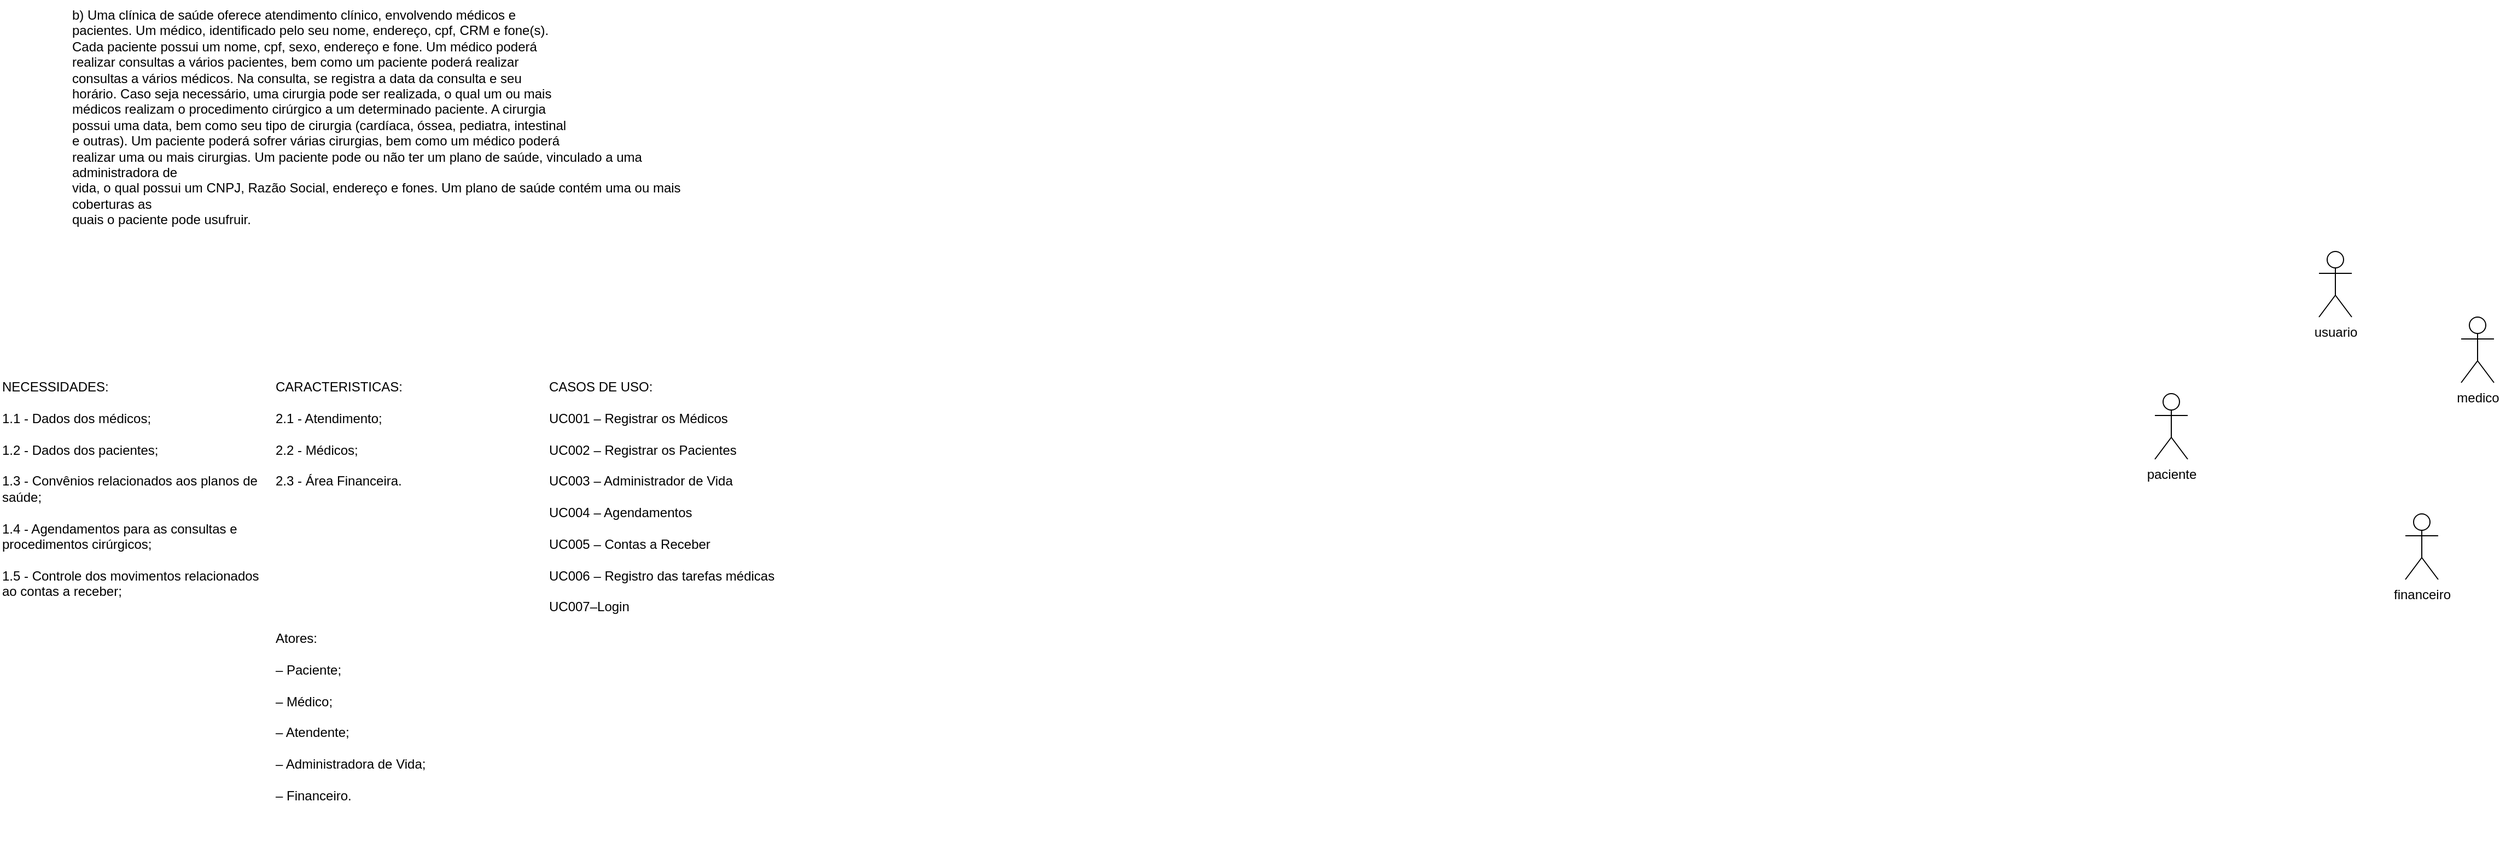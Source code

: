 <mxfile version="24.3.1" type="github">
  <diagram name="Página-1" id="kle034nBcpIm8sLm_HMZ">
    <mxGraphModel dx="1466" dy="592" grid="1" gridSize="10" guides="1" tooltips="1" connect="1" arrows="1" fold="1" page="1" pageScale="1" pageWidth="827" pageHeight="1169" math="0" shadow="0">
      <root>
        <mxCell id="0" />
        <mxCell id="1" parent="0" />
        <mxCell id="uSbZmD1hKaF5ep1M6cqf-1" value="usuario" style="shape=umlActor;verticalLabelPosition=bottom;verticalAlign=top;html=1;outlineConnect=0;" parent="1" vertex="1">
          <mxGeometry x="2190" y="310" width="30" height="60" as="geometry" />
        </mxCell>
        <mxCell id="uSbZmD1hKaF5ep1M6cqf-2" value="medico&lt;div&gt;&lt;br&gt;&lt;/div&gt;" style="shape=umlActor;verticalLabelPosition=bottom;verticalAlign=top;html=1;outlineConnect=0;" parent="1" vertex="1">
          <mxGeometry x="2320" y="370" width="30" height="60" as="geometry" />
        </mxCell>
        <mxCell id="uSbZmD1hKaF5ep1M6cqf-3" value="paciente&lt;div&gt;&lt;br&gt;&lt;/div&gt;&lt;div&gt;&lt;br&gt;&lt;/div&gt;" style="shape=umlActor;verticalLabelPosition=bottom;verticalAlign=top;html=1;outlineConnect=0;" parent="1" vertex="1">
          <mxGeometry x="2040" y="440" width="30" height="60" as="geometry" />
        </mxCell>
        <mxCell id="uSbZmD1hKaF5ep1M6cqf-4" value="financeiro&lt;div&gt;&lt;br&gt;&lt;/div&gt;" style="shape=umlActor;verticalLabelPosition=bottom;verticalAlign=top;html=1;outlineConnect=0;" parent="1" vertex="1">
          <mxGeometry x="2269" y="550" width="30" height="60" as="geometry" />
        </mxCell>
        <mxCell id="KJCTL0xcXzNYVvfliB-h-1" value="b) Uma clínica de saúde oferece atendimento clínico, envolvendo médicos e&#xa;pacientes. Um médico, identificado pelo seu nome, endereço, cpf, CRM e fone(s).&#xa;Cada paciente possui um nome, cpf, sexo, endereço e fone. Um médico poderá&#xa;realizar consultas a vários pacientes, bem como um paciente poderá realizar&#xa;consultas a vários médicos. Na consulta, se registra a data da consulta e seu&#xa;horário. Caso seja necessário, uma cirurgia pode ser realizada, o qual um ou mais&#xa;médicos realizam o procedimento cirúrgico a um determinado paciente. A cirurgia&#xa;possui uma data, bem como seu tipo de cirurgia (cardíaca, óssea, pediatra, intestinal&#xa;e outras). Um paciente poderá sofrer várias cirurgias, bem como um médico poderá&#xa;realizar uma ou mais cirurgias. Um paciente pode ou não ter um plano de saúde, vinculado a uma administradora de&#xa;vida, o qual possui um CNPJ, Razão Social, endereço e fones. Um plano de saúde contém uma ou mais coberturas as&#xa;quais o paciente pode usufruir." style="text;whiteSpace=wrap;html=1;" parent="1" vertex="1">
          <mxGeometry x="134" y="80" width="560" height="220" as="geometry" />
        </mxCell>
        <mxCell id="KJCTL0xcXzNYVvfliB-h-2" value="&lt;div&gt;CASOS DE USO:&lt;/div&gt;&lt;div&gt;&lt;br&gt;&lt;/div&gt;UC001 – Registrar os Médicos&lt;div&gt;&lt;br&gt;UC002 – Registrar os Pacientes&lt;/div&gt;&lt;div&gt;&lt;br&gt;UC003 – Administrador de Vida&lt;/div&gt;&lt;div&gt;&lt;br&gt;&lt;/div&gt;&lt;div&gt;UC004 – Agendamentos&lt;/div&gt;&lt;div&gt;&lt;br&gt;&lt;/div&gt;&lt;div&gt;UC005 – Contas a Receber&lt;div&gt;&lt;br&gt;&lt;div&gt;UC006 – Registro das tarefas médicas&lt;/div&gt;&lt;div&gt;&lt;span style=&quot;background-color: initial;&quot;&gt;&lt;br&gt;&lt;/span&gt;&lt;/div&gt;&lt;div&gt;&lt;span style=&quot;background-color: initial;&quot;&gt;UC007–Login&lt;/span&gt;&lt;/div&gt;&lt;div&gt;&lt;br&gt;&lt;/div&gt;&lt;/div&gt;&lt;/div&gt;&lt;div&gt;&lt;br&gt;&lt;/div&gt;" style="text;whiteSpace=wrap;html=1;" parent="1" vertex="1">
          <mxGeometry x="570" y="420" width="230" height="240" as="geometry" />
        </mxCell>
        <mxCell id="KJCTL0xcXzNYVvfliB-h-3" value="&lt;div&gt;CARACTERISTICAS:&lt;/div&gt;&lt;div&gt;&lt;br&gt;&lt;/div&gt;2.1 - Atendimento;&lt;div&gt;&lt;br&gt;&lt;div&gt;2.2 - Médicos;&lt;/div&gt;&lt;div&gt;&lt;br&gt;&lt;/div&gt;&lt;div&gt;2.3 - Área Financeira.&lt;/div&gt;&lt;/div&gt;" style="text;whiteSpace=wrap;html=1;" parent="1" vertex="1">
          <mxGeometry x="320" y="420" width="240" height="230" as="geometry" />
        </mxCell>
        <mxCell id="hTXdx5FMGu9ix-rzTCdy-1" value="&lt;div&gt;NECESSIDADES:&lt;/div&gt;&lt;div&gt;&lt;br&gt;&lt;/div&gt;1.1 - Dados dos médicos;&amp;nbsp;&lt;div&gt;&amp;nbsp;&lt;div&gt;1.2 - Dados dos pacientes;&lt;/div&gt;&lt;div&gt;&lt;br&gt;&lt;/div&gt;&lt;div&gt;1.3 - Convênios relacionados aos planos de saúde;&lt;/div&gt;&lt;div&gt;&amp;nbsp;&lt;/div&gt;&lt;div&gt;1.4 - Agendamentos para as consultas e procedimentos cirúrgicos;&lt;/div&gt;&lt;div&gt;&lt;br&gt;&lt;/div&gt;&lt;div&gt;1.5 - Controle dos movimentos relacionados ao contas a receber;&lt;br&gt;&lt;/div&gt;&lt;/div&gt;" style="text;whiteSpace=wrap;html=1;" vertex="1" parent="1">
          <mxGeometry x="70" y="420" width="240" height="240" as="geometry" />
        </mxCell>
        <mxCell id="hTXdx5FMGu9ix-rzTCdy-2" value="Atores:&#xa;&#xa;– Paciente;&#xa;&#xa;– Médico;&#xa;&#xa;– Atendente;&#xa;&#xa;– Administradora de Vida;&#xa;&#xa;– Financeiro." style="text;whiteSpace=wrap;" vertex="1" parent="1">
          <mxGeometry x="320" y="650" width="240" height="200" as="geometry" />
        </mxCell>
      </root>
    </mxGraphModel>
  </diagram>
</mxfile>
